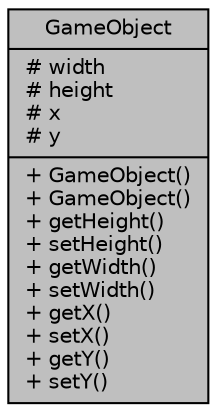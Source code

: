 digraph "GameObject"
{
  edge [fontname="Helvetica",fontsize="10",labelfontname="Helvetica",labelfontsize="10"];
  node [fontname="Helvetica",fontsize="10",shape=record];
  Node6 [label="{GameObject\n|# width\l# height\l# x\l# y\l|+ GameObject()\l+ GameObject()\l+ getHeight()\l+ setHeight()\l+ getWidth()\l+ setWidth()\l+ getX()\l+ setX()\l+ getY()\l+ setY()\l}",height=0.2,width=0.4,color="black", fillcolor="grey75", style="filled", fontcolor="black"];
}
